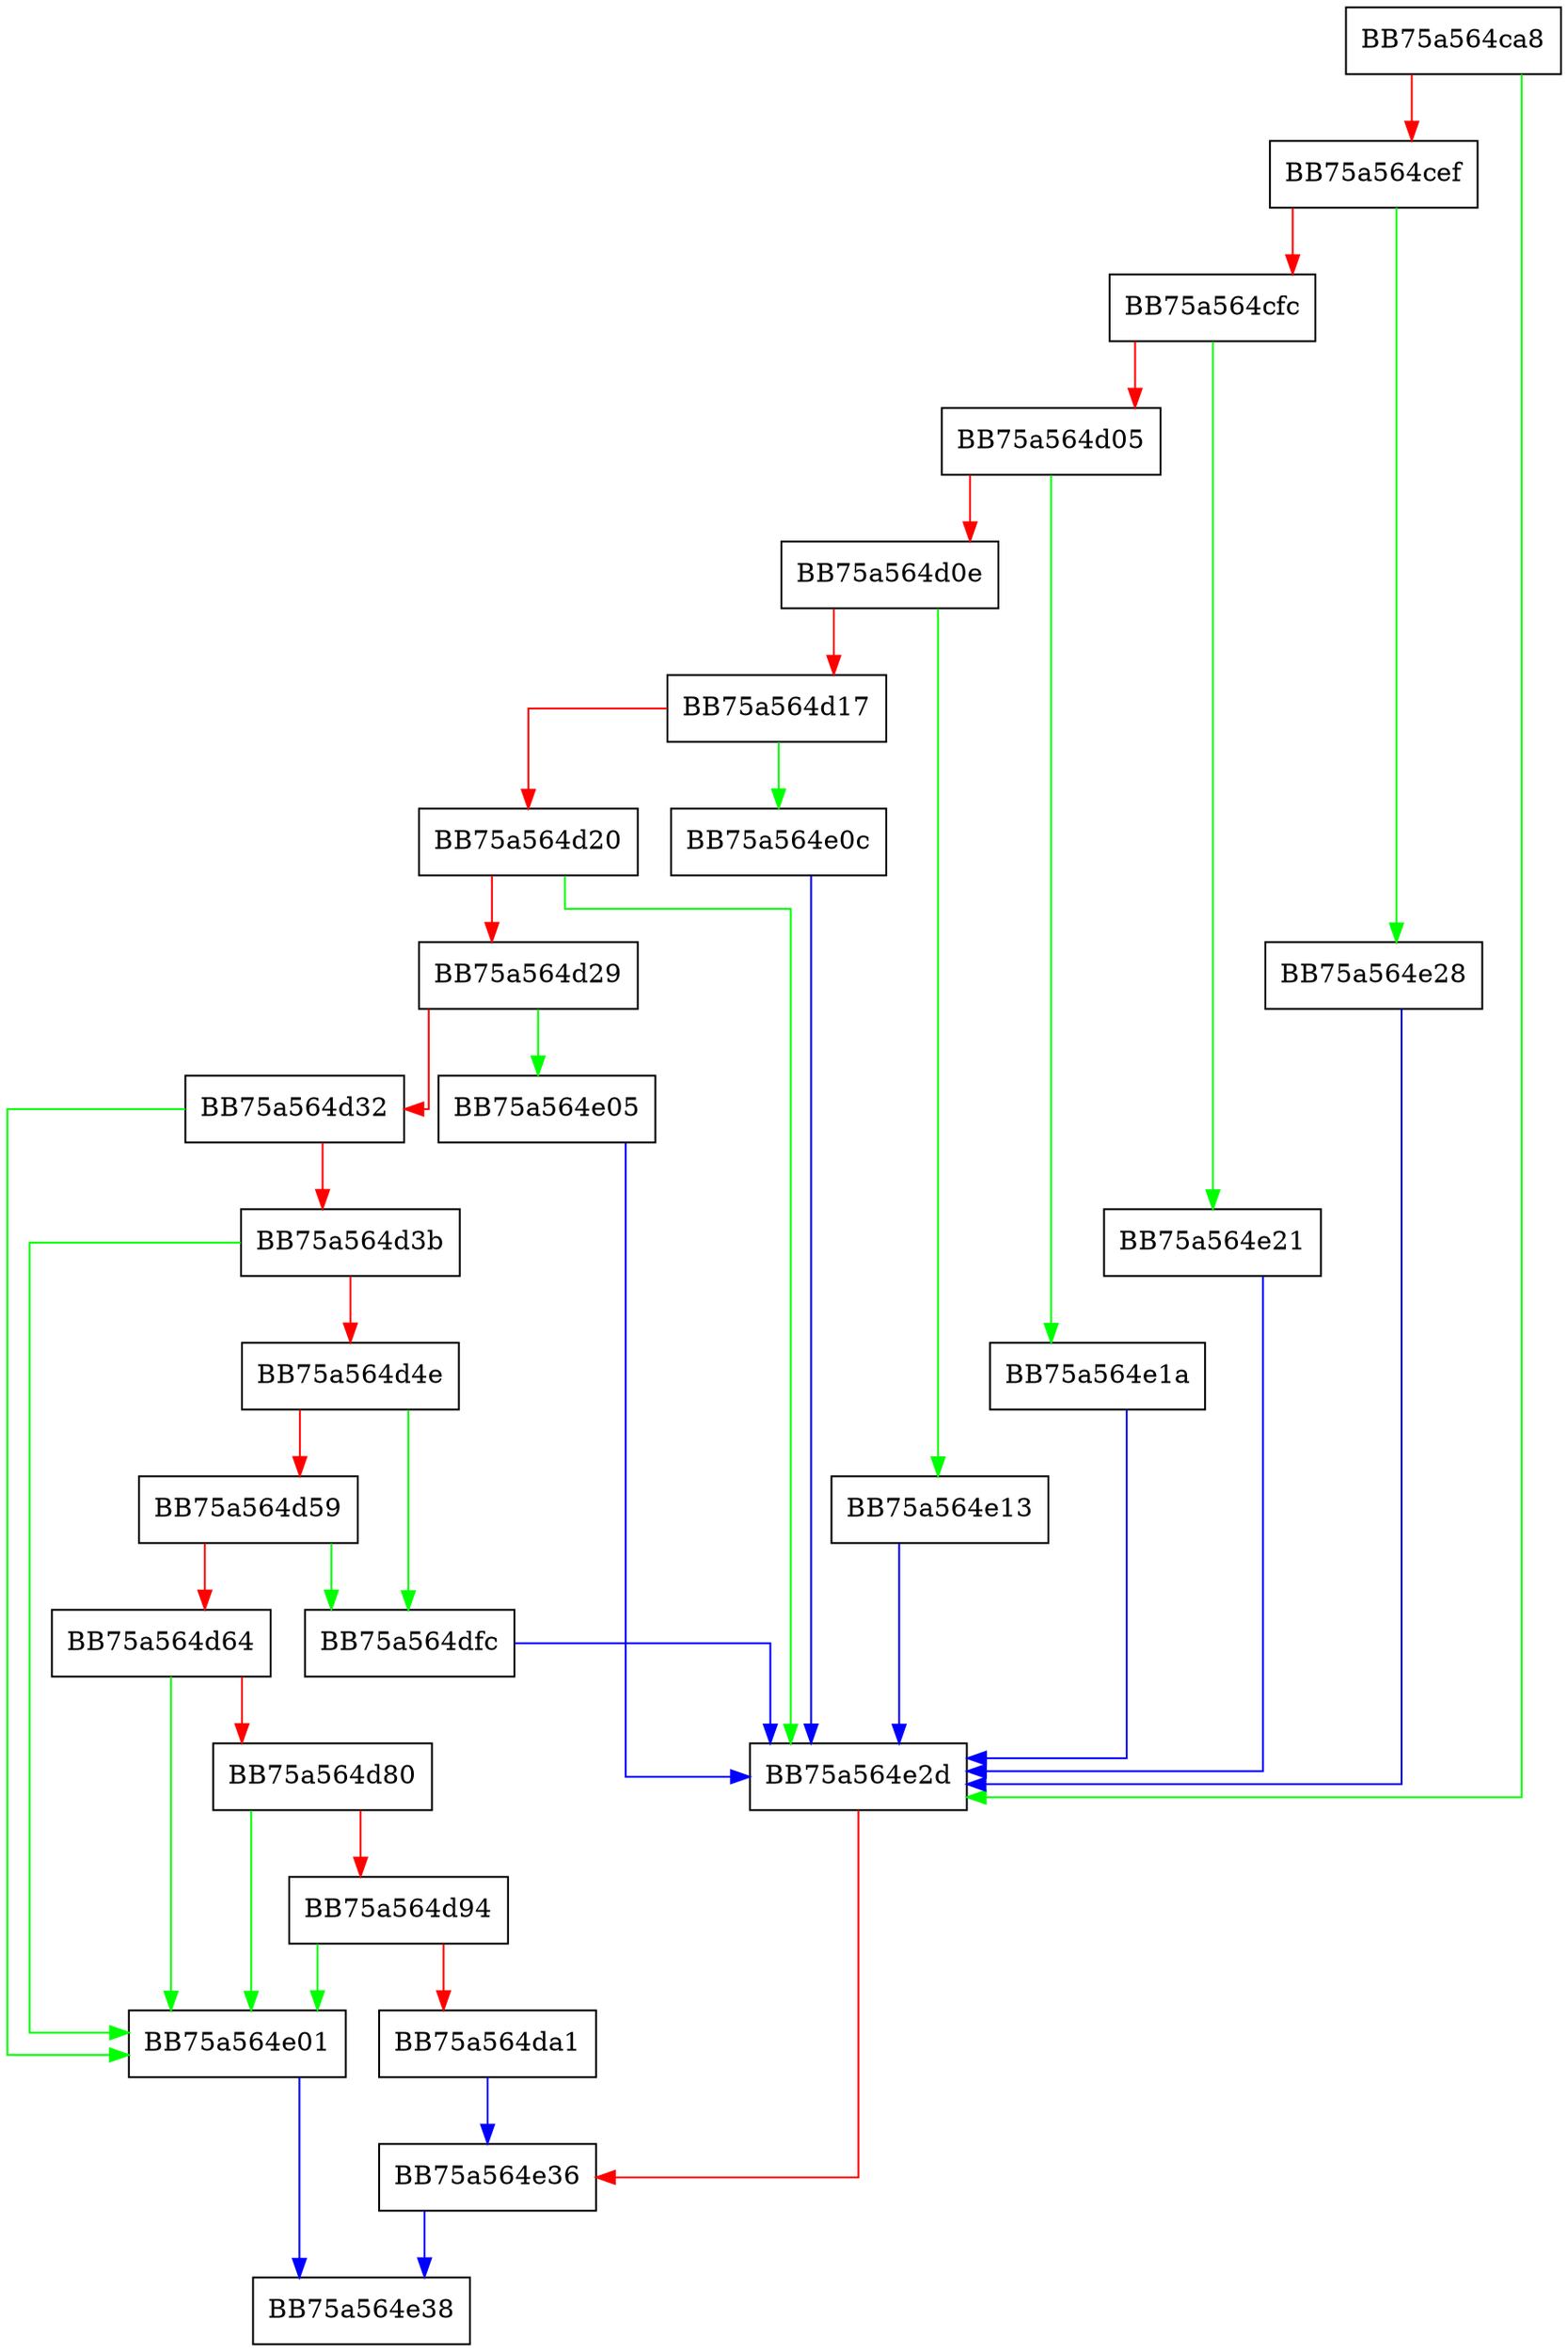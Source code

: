 digraph handle_unescape_char {
  node [shape="box"];
  graph [splines=ortho];
  BB75a564ca8 -> BB75a564e2d [color="green"];
  BB75a564ca8 -> BB75a564cef [color="red"];
  BB75a564cef -> BB75a564e28 [color="green"];
  BB75a564cef -> BB75a564cfc [color="red"];
  BB75a564cfc -> BB75a564e21 [color="green"];
  BB75a564cfc -> BB75a564d05 [color="red"];
  BB75a564d05 -> BB75a564e1a [color="green"];
  BB75a564d05 -> BB75a564d0e [color="red"];
  BB75a564d0e -> BB75a564e13 [color="green"];
  BB75a564d0e -> BB75a564d17 [color="red"];
  BB75a564d17 -> BB75a564e0c [color="green"];
  BB75a564d17 -> BB75a564d20 [color="red"];
  BB75a564d20 -> BB75a564e2d [color="green"];
  BB75a564d20 -> BB75a564d29 [color="red"];
  BB75a564d29 -> BB75a564e05 [color="green"];
  BB75a564d29 -> BB75a564d32 [color="red"];
  BB75a564d32 -> BB75a564e01 [color="green"];
  BB75a564d32 -> BB75a564d3b [color="red"];
  BB75a564d3b -> BB75a564e01 [color="green"];
  BB75a564d3b -> BB75a564d4e [color="red"];
  BB75a564d4e -> BB75a564dfc [color="green"];
  BB75a564d4e -> BB75a564d59 [color="red"];
  BB75a564d59 -> BB75a564dfc [color="green"];
  BB75a564d59 -> BB75a564d64 [color="red"];
  BB75a564d64 -> BB75a564e01 [color="green"];
  BB75a564d64 -> BB75a564d80 [color="red"];
  BB75a564d80 -> BB75a564e01 [color="green"];
  BB75a564d80 -> BB75a564d94 [color="red"];
  BB75a564d94 -> BB75a564e01 [color="green"];
  BB75a564d94 -> BB75a564da1 [color="red"];
  BB75a564da1 -> BB75a564e36 [color="blue"];
  BB75a564dfc -> BB75a564e2d [color="blue"];
  BB75a564e01 -> BB75a564e38 [color="blue"];
  BB75a564e05 -> BB75a564e2d [color="blue"];
  BB75a564e0c -> BB75a564e2d [color="blue"];
  BB75a564e13 -> BB75a564e2d [color="blue"];
  BB75a564e1a -> BB75a564e2d [color="blue"];
  BB75a564e21 -> BB75a564e2d [color="blue"];
  BB75a564e28 -> BB75a564e2d [color="blue"];
  BB75a564e2d -> BB75a564e36 [color="red"];
  BB75a564e36 -> BB75a564e38 [color="blue"];
}